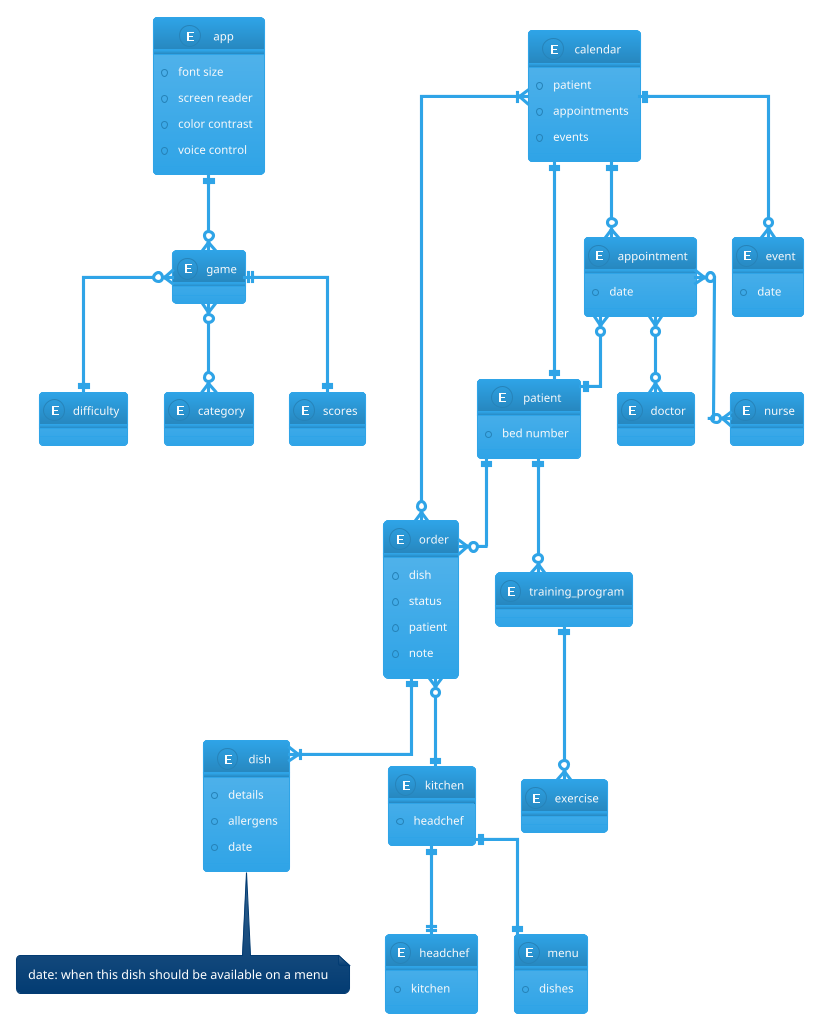 /'

    Domain model for Patient Assist Project - SYSDAT F25 

    Crow's Foot Notation:
        Type 	        Symbol
        
        Zero or One 	|o--
        Exactly One 	||--
        Zero or Many 	}o--
        One or Many 	}|--

'/

@startuml
!theme cerulean
skinparam linetype ortho

entity app {
    +font size
    +screen reader
    +color contrast
    +voice control
}

entity patient {
    +bed number
}

entity order {
    +dish
    +status
    +patient
    +note
}

entity dish {
    +details
    +allergens
    +date
}
note bottom: date: when this dish should be available on a menu

entity kitchen {
    +headchef
}

entity game {
}

entity difficulty {
}

entity category {
}

entity scores {
}

entity headchef {
    +kitchen
}

entity menu {
    +dishes
}

entity calendar {
    +patient
    +appointments
    +events
}

entity appointment {
    +date
}

entity event {
    +date
}

entity doctor {
}

entity nurse {
}

entity training_program {
}

entity exercise {
}

/' 

    RELATIONS
    
'/

patient ||--o{ order
order ||--|{ dish
order }o--|| kitchen

game }o--|| difficulty
game }o--o{ category
game ||--|| scores

kitchen ||--|| menu
kitchen ||--|| headchef

calendar ||--o{ appointment
calendar ||--o{ event
calendar ||--|| patient
calendar }|--o{ order

appointment }o--|| patient
appointment }o--o{ doctor
appointment }o--o{ nurse

patient ||--o{ training_program
training_program ||--o{ exercise

app ||--o{ game

/' 

    NOTES 
    
'/

@enduml
